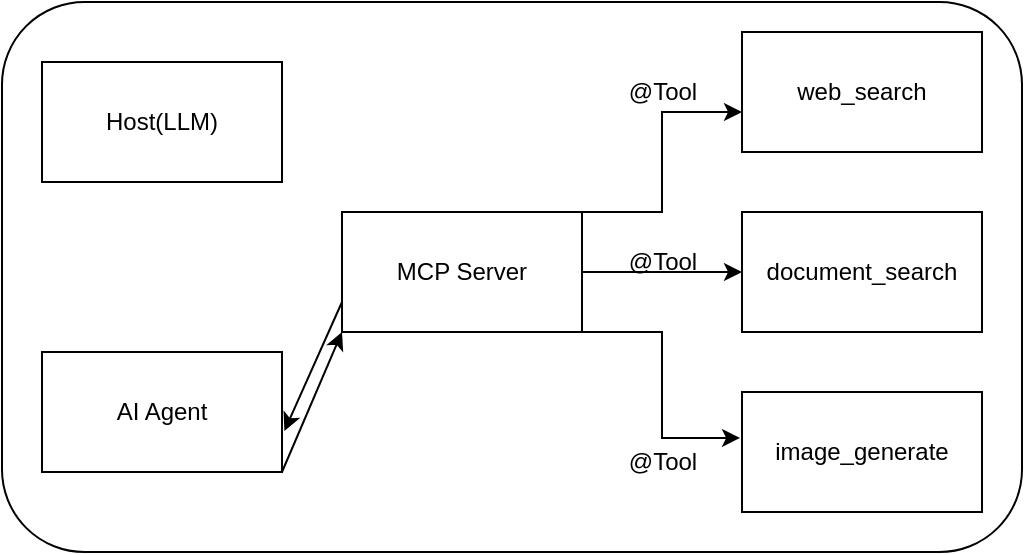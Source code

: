 <mxfile version="27.0.2">
  <diagram name="페이지-1" id="c9uZGZB43YPpo9S8HdLH">
    <mxGraphModel dx="1188" dy="648" grid="1" gridSize="10" guides="1" tooltips="1" connect="1" arrows="1" fold="1" page="1" pageScale="1" pageWidth="827" pageHeight="1169" math="0" shadow="0">
      <root>
        <mxCell id="0" />
        <mxCell id="1" parent="0" />
        <mxCell id="nJJYi8cuoPxcNRsVxOYN-20" value="" style="rounded=1;whiteSpace=wrap;html=1;" vertex="1" parent="1">
          <mxGeometry x="190" y="255" width="510" height="275" as="geometry" />
        </mxCell>
        <mxCell id="nJJYi8cuoPxcNRsVxOYN-5" value="" style="edgeStyle=orthogonalEdgeStyle;rounded=0;orthogonalLoop=1;jettySize=auto;html=1;" edge="1" parent="1" source="nJJYi8cuoPxcNRsVxOYN-1" target="nJJYi8cuoPxcNRsVxOYN-4">
          <mxGeometry relative="1" as="geometry">
            <Array as="points">
              <mxPoint x="530" y="390" />
              <mxPoint x="530" y="390" />
            </Array>
          </mxGeometry>
        </mxCell>
        <mxCell id="nJJYi8cuoPxcNRsVxOYN-8" value="" style="edgeStyle=orthogonalEdgeStyle;rounded=0;orthogonalLoop=1;jettySize=auto;html=1;entryX=-0.008;entryY=0.383;entryDx=0;entryDy=0;entryPerimeter=0;" edge="1" parent="1" source="nJJYi8cuoPxcNRsVxOYN-1" target="nJJYi8cuoPxcNRsVxOYN-7">
          <mxGeometry relative="1" as="geometry">
            <Array as="points">
              <mxPoint x="520" y="420" />
              <mxPoint x="520" y="473" />
            </Array>
          </mxGeometry>
        </mxCell>
        <mxCell id="nJJYi8cuoPxcNRsVxOYN-1" value="MCP Server" style="rounded=0;whiteSpace=wrap;html=1;" vertex="1" parent="1">
          <mxGeometry x="360" y="360" width="120" height="60" as="geometry" />
        </mxCell>
        <mxCell id="nJJYi8cuoPxcNRsVxOYN-2" value="web_search" style="whiteSpace=wrap;html=1;rounded=0;" vertex="1" parent="1">
          <mxGeometry x="560" y="270" width="120" height="60" as="geometry" />
        </mxCell>
        <mxCell id="nJJYi8cuoPxcNRsVxOYN-4" value="document_search" style="whiteSpace=wrap;html=1;rounded=0;" vertex="1" parent="1">
          <mxGeometry x="560" y="360" width="120" height="60" as="geometry" />
        </mxCell>
        <mxCell id="nJJYi8cuoPxcNRsVxOYN-7" value="image_generate" style="whiteSpace=wrap;html=1;rounded=0;" vertex="1" parent="1">
          <mxGeometry x="560" y="450" width="120" height="60" as="geometry" />
        </mxCell>
        <mxCell id="nJJYi8cuoPxcNRsVxOYN-10" value="@Tool" style="text;html=1;align=center;verticalAlign=middle;resizable=0;points=[];autosize=1;strokeColor=none;fillColor=none;" vertex="1" parent="1">
          <mxGeometry x="490" y="285" width="60" height="30" as="geometry" />
        </mxCell>
        <mxCell id="nJJYi8cuoPxcNRsVxOYN-11" value="@Tool" style="text;html=1;align=center;verticalAlign=middle;resizable=0;points=[];autosize=1;strokeColor=none;fillColor=none;" vertex="1" parent="1">
          <mxGeometry x="490" y="370" width="60" height="30" as="geometry" />
        </mxCell>
        <mxCell id="nJJYi8cuoPxcNRsVxOYN-12" value="@Tool" style="text;html=1;align=center;verticalAlign=middle;resizable=0;points=[];autosize=1;strokeColor=none;fillColor=none;" vertex="1" parent="1">
          <mxGeometry x="490" y="470" width="60" height="30" as="geometry" />
        </mxCell>
        <mxCell id="nJJYi8cuoPxcNRsVxOYN-14" value="" style="edgeStyle=orthogonalEdgeStyle;rounded=0;orthogonalLoop=1;jettySize=auto;html=1;" edge="1" parent="1">
          <mxGeometry relative="1" as="geometry">
            <mxPoint x="480" y="390" as="sourcePoint" />
            <mxPoint x="560" y="310" as="targetPoint" />
            <Array as="points">
              <mxPoint x="480" y="360" />
              <mxPoint x="520" y="360" />
              <mxPoint x="520" y="310" />
            </Array>
          </mxGeometry>
        </mxCell>
        <mxCell id="nJJYi8cuoPxcNRsVxOYN-16" value="AI Agent" style="rounded=0;whiteSpace=wrap;html=1;" vertex="1" parent="1">
          <mxGeometry x="210" y="430" width="120" height="60" as="geometry" />
        </mxCell>
        <mxCell id="nJJYi8cuoPxcNRsVxOYN-19" value="" style="endArrow=classic;html=1;rounded=0;exitX=1;exitY=1;exitDx=0;exitDy=0;entryX=0;entryY=1;entryDx=0;entryDy=0;" edge="1" parent="1" source="nJJYi8cuoPxcNRsVxOYN-16" target="nJJYi8cuoPxcNRsVxOYN-1">
          <mxGeometry width="50" height="50" relative="1" as="geometry">
            <mxPoint x="410" y="420" as="sourcePoint" />
            <mxPoint x="460" y="370" as="targetPoint" />
          </mxGeometry>
        </mxCell>
        <mxCell id="nJJYi8cuoPxcNRsVxOYN-22" value="Host(LLM)" style="rounded=0;whiteSpace=wrap;html=1;" vertex="1" parent="1">
          <mxGeometry x="210" y="285" width="120" height="60" as="geometry" />
        </mxCell>
        <mxCell id="nJJYi8cuoPxcNRsVxOYN-23" value="" style="endArrow=classic;html=1;rounded=0;exitX=0;exitY=0.75;exitDx=0;exitDy=0;entryX=1.01;entryY=0.658;entryDx=0;entryDy=0;entryPerimeter=0;" edge="1" parent="1" source="nJJYi8cuoPxcNRsVxOYN-1" target="nJJYi8cuoPxcNRsVxOYN-16">
          <mxGeometry width="50" height="50" relative="1" as="geometry">
            <mxPoint x="340" y="500" as="sourcePoint" />
            <mxPoint x="370" y="430" as="targetPoint" />
          </mxGeometry>
        </mxCell>
      </root>
    </mxGraphModel>
  </diagram>
</mxfile>
